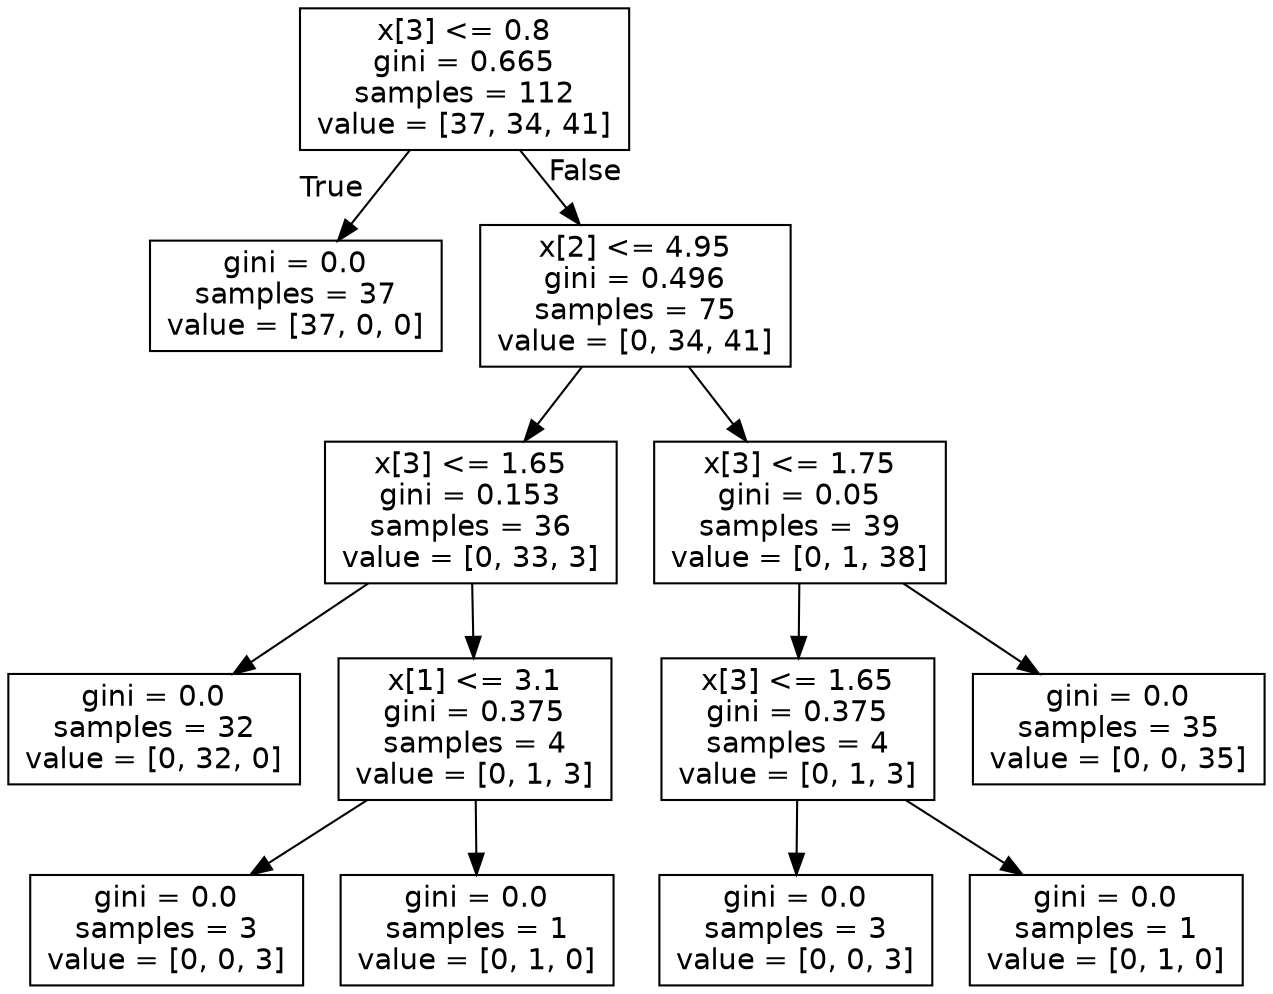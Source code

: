 digraph Tree {
node [shape=box, fontname="helvetica"] ;
edge [fontname="helvetica"] ;
0 [label="x[3] <= 0.8\ngini = 0.665\nsamples = 112\nvalue = [37, 34, 41]"] ;
1 [label="gini = 0.0\nsamples = 37\nvalue = [37, 0, 0]"] ;
0 -> 1 [labeldistance=2.5, labelangle=45, headlabel="True"] ;
2 [label="x[2] <= 4.95\ngini = 0.496\nsamples = 75\nvalue = [0, 34, 41]"] ;
0 -> 2 [labeldistance=2.5, labelangle=-45, headlabel="False"] ;
3 [label="x[3] <= 1.65\ngini = 0.153\nsamples = 36\nvalue = [0, 33, 3]"] ;
2 -> 3 ;
4 [label="gini = 0.0\nsamples = 32\nvalue = [0, 32, 0]"] ;
3 -> 4 ;
5 [label="x[1] <= 3.1\ngini = 0.375\nsamples = 4\nvalue = [0, 1, 3]"] ;
3 -> 5 ;
6 [label="gini = 0.0\nsamples = 3\nvalue = [0, 0, 3]"] ;
5 -> 6 ;
7 [label="gini = 0.0\nsamples = 1\nvalue = [0, 1, 0]"] ;
5 -> 7 ;
8 [label="x[3] <= 1.75\ngini = 0.05\nsamples = 39\nvalue = [0, 1, 38]"] ;
2 -> 8 ;
9 [label="x[3] <= 1.65\ngini = 0.375\nsamples = 4\nvalue = [0, 1, 3]"] ;
8 -> 9 ;
10 [label="gini = 0.0\nsamples = 3\nvalue = [0, 0, 3]"] ;
9 -> 10 ;
11 [label="gini = 0.0\nsamples = 1\nvalue = [0, 1, 0]"] ;
9 -> 11 ;
12 [label="gini = 0.0\nsamples = 35\nvalue = [0, 0, 35]"] ;
8 -> 12 ;
}